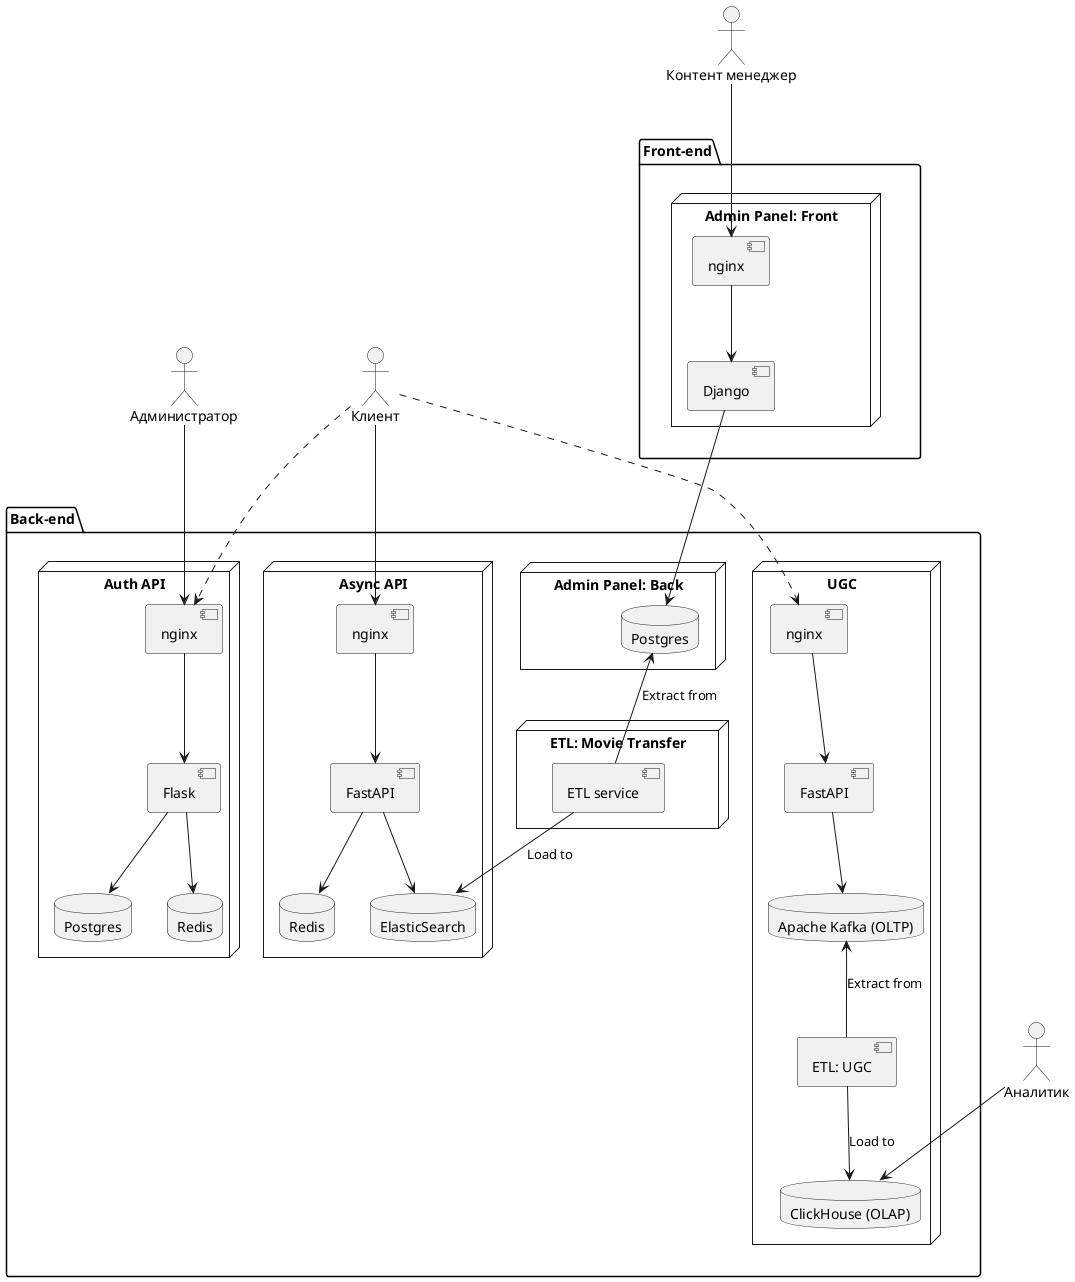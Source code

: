 @startuml
actor Администратор as admin
actor Аналитик as analyst
actor "Контент менеджер" as content_manager
actor Клиент as client

package "Front-end" as frontend {
    node "Admin Panel: Front" {
        component nginx as admin_nginx
        component Django as admin_engine

        admin_nginx --> admin_engine
    }

}
package "Back-end" as backend {
    node "Auth API" as auth_api {
        component nginx as auth_nginx
        component Flask as auth_engine
        database Postgres as auth_db
        database Redis as auth_cache

        auth_nginx --> auth_engine
        auth_engine --> auth_db
        auth_engine --> auth_cache
    }

    node "Async API" as async_api {
        component nginx as async_nginx
        component FastAPI as async_engine
        database ElasticSearch as async_db
        database Redis as async_cache

        async_nginx --> async_engine
        async_engine --> async_cache
        async_engine --> async_db
    }

    node "UGC" as ugc_service {
        component nginx as ugc_nginx
        component FastAPI as ugc_engine
        component "ETL: UGC" as etl_ugc_transfer
        database "Apache Kafka (OLTP)" as ugc_oltp_db
        database "ClickHouse (OLAP)" as ugc_olap_db

        etl_ugc_transfer -u-> ugc_oltp_db : Extract from
        etl_ugc_transfer -d-> ugc_olap_db : Load to
        ugc_nginx --> ugc_engine
        ugc_engine --> ugc_oltp_db
    }

    node "Admin Panel: Back" as admin_panel_back {
        database Postgres as admin_db

        admin_engine --> admin_db
    }

    node "ETL: Movie Transfer" {
        component "ETL service" as etl_movie_transfer
        etl_movie_transfer -u-> admin_db : Extract from
        etl_movie_transfer -d-> async_db : Load to
    }
}


frontend -[hidden]d-> backend

admin --> auth_nginx
analyst --> ugc_olap_db
content_manager --> admin_nginx
client ..> auth_nginx
client ..> ugc_nginx
client --> async_nginx

skinparam componentStyle uml2
@enduml